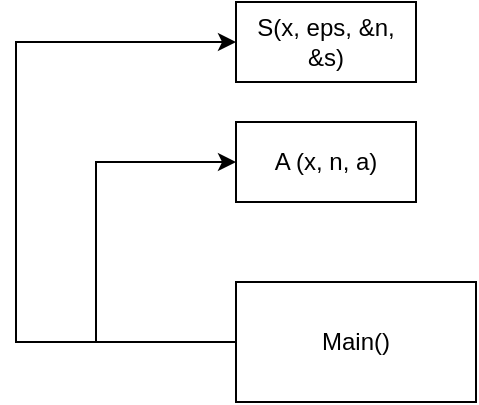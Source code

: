 <mxfile version="13.9.9" type="device"><diagram id="nhO3OgTnBgQ38YoZoHS7" name="Page-1"><mxGraphModel dx="1038" dy="607" grid="1" gridSize="10" guides="1" tooltips="1" connect="1" arrows="1" fold="1" page="1" pageScale="1" pageWidth="850" pageHeight="1100" math="0" shadow="0"><root><mxCell id="0"/><mxCell id="1" parent="0"/><mxCell id="F92uwfEdwdJdJzMyXV4K-3" value="" style="edgeStyle=orthogonalEdgeStyle;rounded=0;orthogonalLoop=1;jettySize=auto;html=1;" edge="1" parent="1" source="F92uwfEdwdJdJzMyXV4K-1" target="F92uwfEdwdJdJzMyXV4K-2"><mxGeometry relative="1" as="geometry"><Array as="points"><mxPoint x="170" y="270"/><mxPoint x="170" y="180"/></Array></mxGeometry></mxCell><mxCell id="F92uwfEdwdJdJzMyXV4K-4" style="edgeStyle=orthogonalEdgeStyle;rounded=0;orthogonalLoop=1;jettySize=auto;html=1;exitX=0;exitY=0.5;exitDx=0;exitDy=0;entryX=0;entryY=0.5;entryDx=0;entryDy=0;" edge="1" parent="1" source="F92uwfEdwdJdJzMyXV4K-1" target="F92uwfEdwdJdJzMyXV4K-5"><mxGeometry relative="1" as="geometry"><mxPoint x="120" y="120" as="targetPoint"/><Array as="points"><mxPoint x="130" y="270"/><mxPoint x="130" y="120"/></Array></mxGeometry></mxCell><mxCell id="F92uwfEdwdJdJzMyXV4K-1" value="Main()" style="rounded=0;whiteSpace=wrap;html=1;" vertex="1" parent="1"><mxGeometry x="240" y="240" width="120" height="60" as="geometry"/></mxCell><mxCell id="F92uwfEdwdJdJzMyXV4K-2" value="A (x, n, a)" style="rounded=0;whiteSpace=wrap;html=1;" vertex="1" parent="1"><mxGeometry x="240" y="160" width="90" height="40" as="geometry"/></mxCell><mxCell id="F92uwfEdwdJdJzMyXV4K-5" value="S(x, eps, &amp;amp;n, &amp;amp;s)" style="rounded=0;whiteSpace=wrap;html=1;" vertex="1" parent="1"><mxGeometry x="240" y="100" width="90" height="40" as="geometry"/></mxCell></root></mxGraphModel></diagram></mxfile>